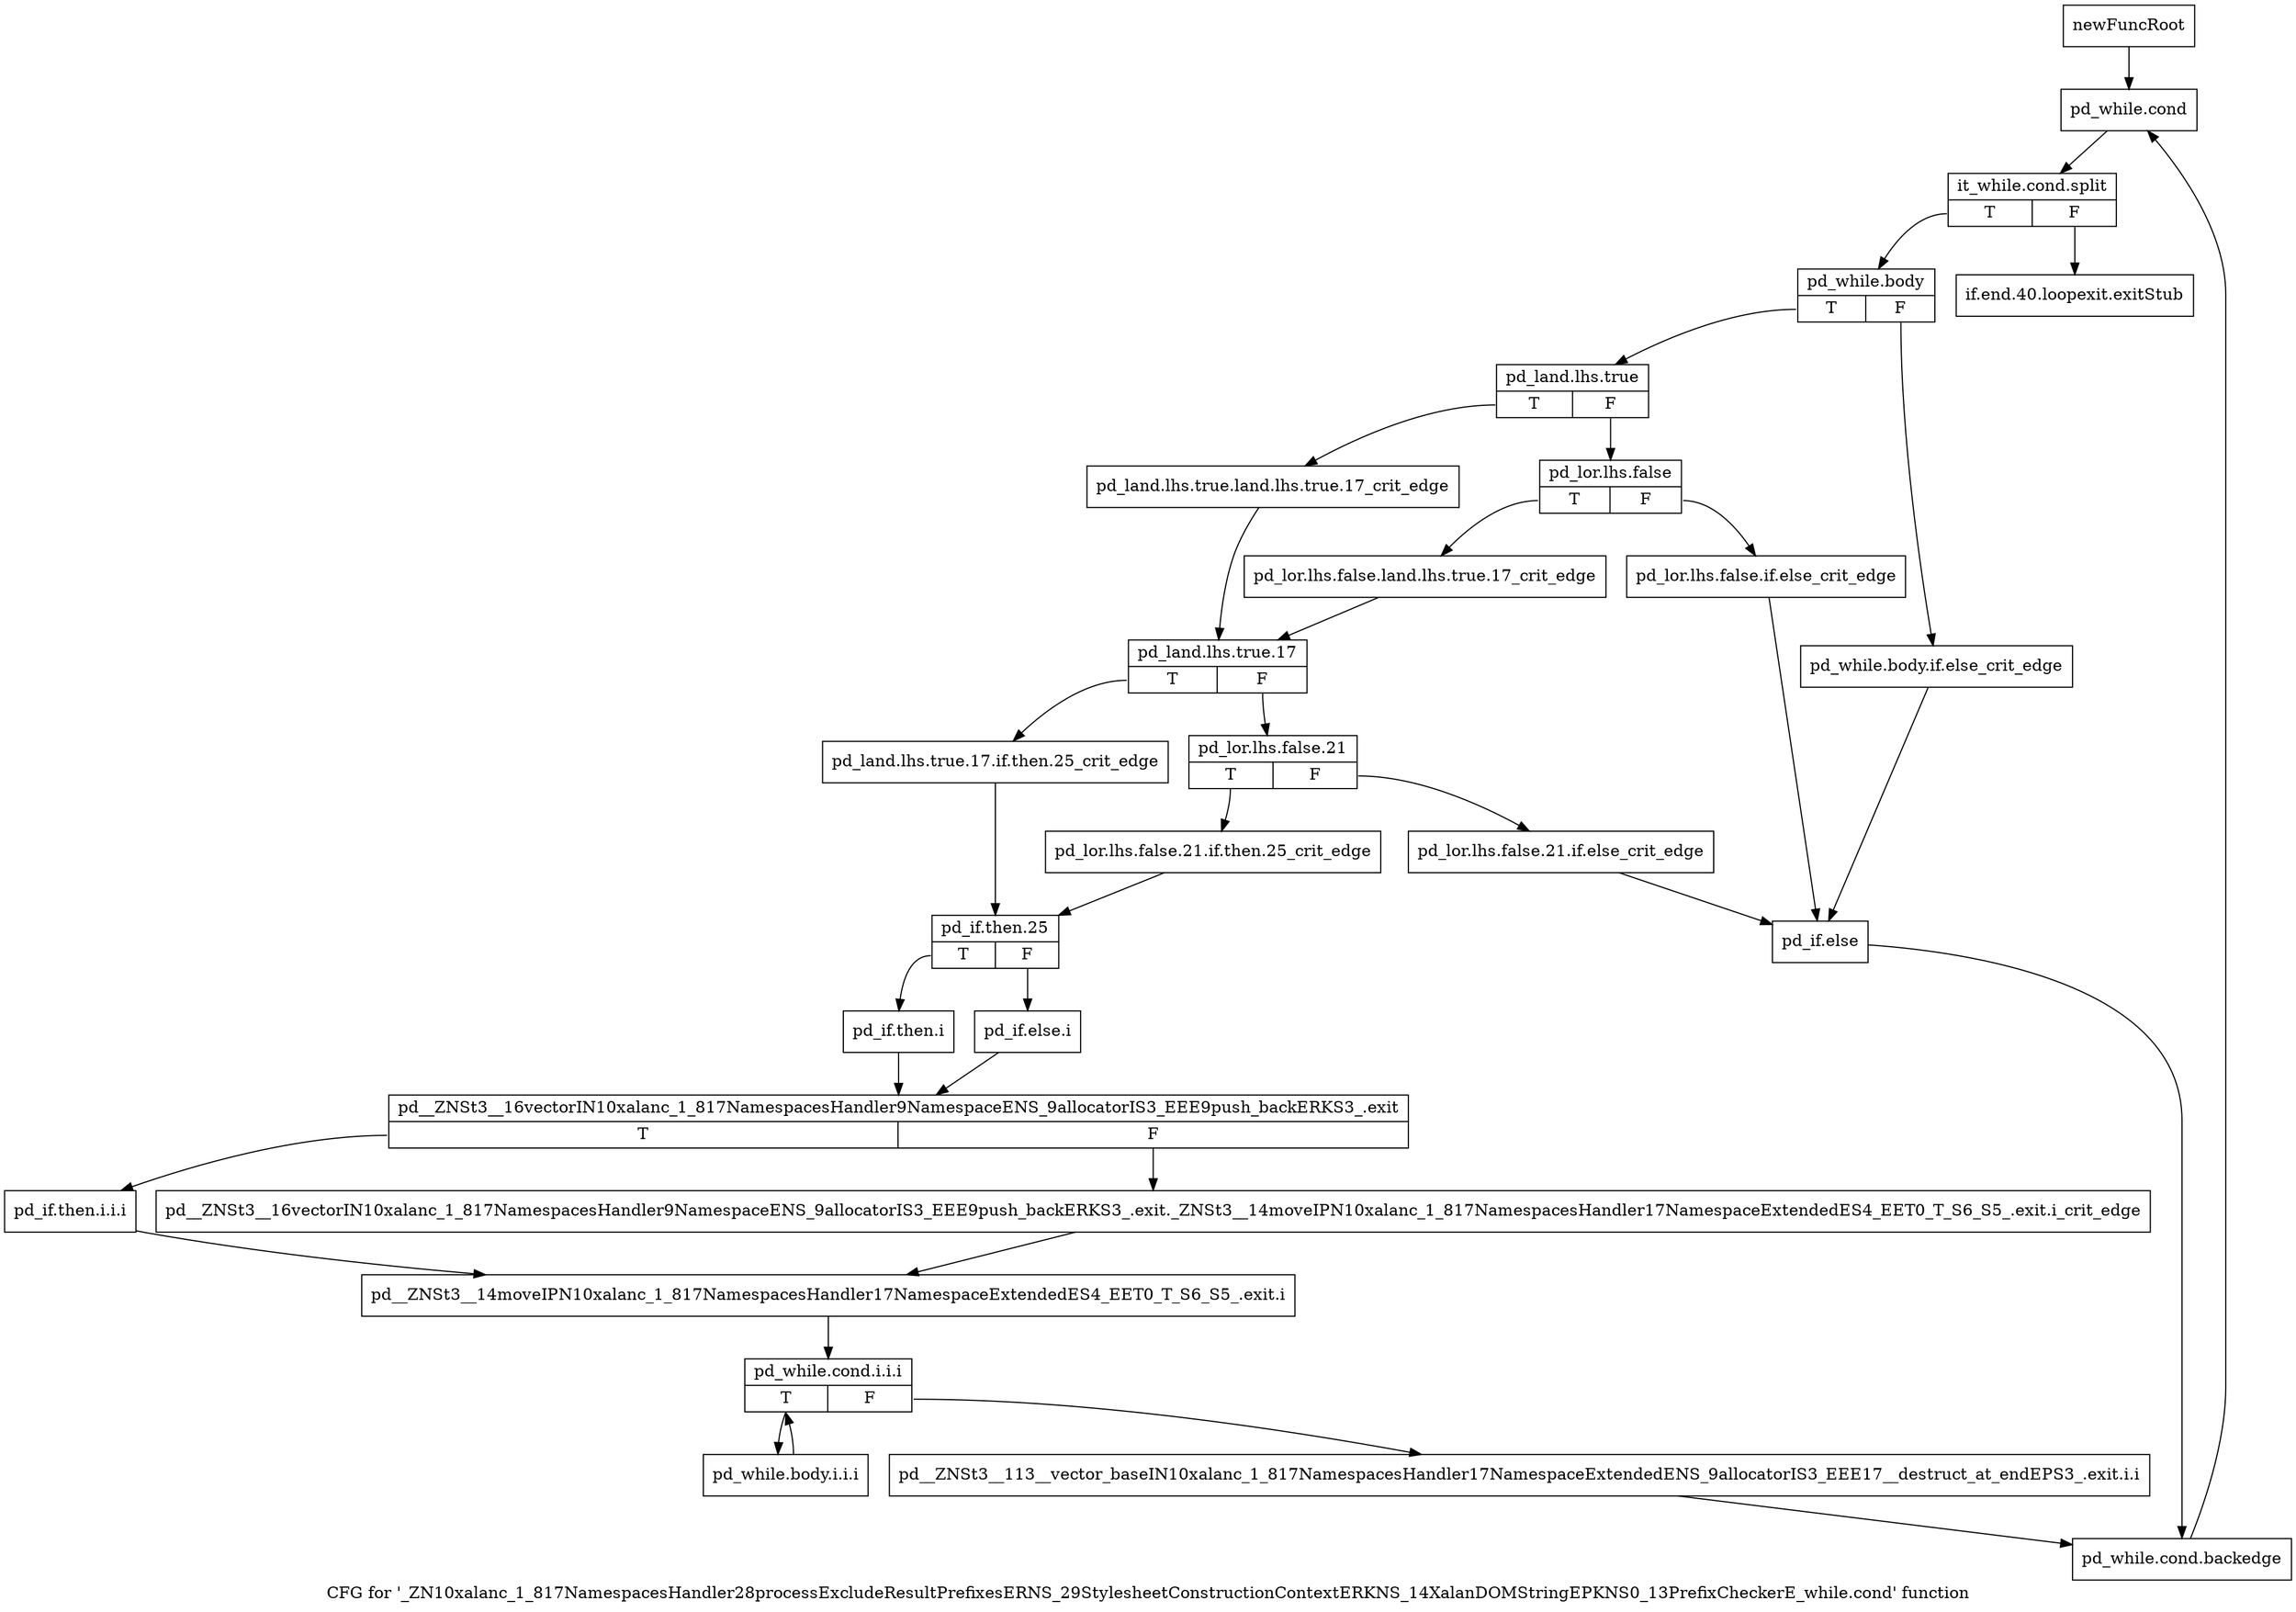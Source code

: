digraph "CFG for '_ZN10xalanc_1_817NamespacesHandler28processExcludeResultPrefixesERNS_29StylesheetConstructionContextERKNS_14XalanDOMStringEPKNS0_13PrefixCheckerE_while.cond' function" {
	label="CFG for '_ZN10xalanc_1_817NamespacesHandler28processExcludeResultPrefixesERNS_29StylesheetConstructionContextERKNS_14XalanDOMStringEPKNS0_13PrefixCheckerE_while.cond' function";

	Node0x9f2d680 [shape=record,label="{newFuncRoot}"];
	Node0x9f2d680 -> Node0x9f5b450;
	Node0x9f5b400 [shape=record,label="{if.end.40.loopexit.exitStub}"];
	Node0x9f5b450 [shape=record,label="{pd_while.cond}"];
	Node0x9f5b450 -> Node0xd0eb880;
	Node0xd0eb880 [shape=record,label="{it_while.cond.split|{<s0>T|<s1>F}}"];
	Node0xd0eb880:s0 -> Node0x9f5b4a0;
	Node0xd0eb880:s1 -> Node0x9f5b400;
	Node0x9f5b4a0 [shape=record,label="{pd_while.body|{<s0>T|<s1>F}}"];
	Node0x9f5b4a0:s0 -> Node0x9f5b540;
	Node0x9f5b4a0:s1 -> Node0x9f5b4f0;
	Node0x9f5b4f0 [shape=record,label="{pd_while.body.if.else_crit_edge}"];
	Node0x9f5b4f0 -> Node0x9f5b7c0;
	Node0x9f5b540 [shape=record,label="{pd_land.lhs.true|{<s0>T|<s1>F}}"];
	Node0x9f5b540:s0 -> Node0x9f5b680;
	Node0x9f5b540:s1 -> Node0x9f5b590;
	Node0x9f5b590 [shape=record,label="{pd_lor.lhs.false|{<s0>T|<s1>F}}"];
	Node0x9f5b590:s0 -> Node0x9f5b630;
	Node0x9f5b590:s1 -> Node0x9f5b5e0;
	Node0x9f5b5e0 [shape=record,label="{pd_lor.lhs.false.if.else_crit_edge}"];
	Node0x9f5b5e0 -> Node0x9f5b7c0;
	Node0x9f5b630 [shape=record,label="{pd_lor.lhs.false.land.lhs.true.17_crit_edge}"];
	Node0x9f5b630 -> Node0x9f5b6d0;
	Node0x9f5b680 [shape=record,label="{pd_land.lhs.true.land.lhs.true.17_crit_edge}"];
	Node0x9f5b680 -> Node0x9f5b6d0;
	Node0x9f5b6d0 [shape=record,label="{pd_land.lhs.true.17|{<s0>T|<s1>F}}"];
	Node0x9f5b6d0:s0 -> Node0x9f5b860;
	Node0x9f5b6d0:s1 -> Node0x9f5b720;
	Node0x9f5b720 [shape=record,label="{pd_lor.lhs.false.21|{<s0>T|<s1>F}}"];
	Node0x9f5b720:s0 -> Node0x9f5b810;
	Node0x9f5b720:s1 -> Node0x9f5b770;
	Node0x9f5b770 [shape=record,label="{pd_lor.lhs.false.21.if.else_crit_edge}"];
	Node0x9f5b770 -> Node0x9f5b7c0;
	Node0x9f5b7c0 [shape=record,label="{pd_if.else}"];
	Node0x9f5b7c0 -> Node0x9f5bb80;
	Node0x9f5b810 [shape=record,label="{pd_lor.lhs.false.21.if.then.25_crit_edge}"];
	Node0x9f5b810 -> Node0x9f5b8b0;
	Node0x9f5b860 [shape=record,label="{pd_land.lhs.true.17.if.then.25_crit_edge}"];
	Node0x9f5b860 -> Node0x9f5b8b0;
	Node0x9f5b8b0 [shape=record,label="{pd_if.then.25|{<s0>T|<s1>F}}"];
	Node0x9f5b8b0:s0 -> Node0x9f5b950;
	Node0x9f5b8b0:s1 -> Node0x9f5b900;
	Node0x9f5b900 [shape=record,label="{pd_if.else.i}"];
	Node0x9f5b900 -> Node0x9f5b9a0;
	Node0x9f5b950 [shape=record,label="{pd_if.then.i}"];
	Node0x9f5b950 -> Node0x9f5b9a0;
	Node0x9f5b9a0 [shape=record,label="{pd__ZNSt3__16vectorIN10xalanc_1_817NamespacesHandler9NamespaceENS_9allocatorIS3_EEE9push_backERKS3_.exit|{<s0>T|<s1>F}}"];
	Node0x9f5b9a0:s0 -> Node0x9f5ba40;
	Node0x9f5b9a0:s1 -> Node0x9f5b9f0;
	Node0x9f5b9f0 [shape=record,label="{pd__ZNSt3__16vectorIN10xalanc_1_817NamespacesHandler9NamespaceENS_9allocatorIS3_EEE9push_backERKS3_.exit._ZNSt3__14moveIPN10xalanc_1_817NamespacesHandler17NamespaceExtendedES4_EET0_T_S6_S5_.exit.i_crit_edge}"];
	Node0x9f5b9f0 -> Node0x9f5ba90;
	Node0x9f5ba40 [shape=record,label="{pd_if.then.i.i.i}"];
	Node0x9f5ba40 -> Node0x9f5ba90;
	Node0x9f5ba90 [shape=record,label="{pd__ZNSt3__14moveIPN10xalanc_1_817NamespacesHandler17NamespaceExtendedES4_EET0_T_S6_S5_.exit.i}"];
	Node0x9f5ba90 -> Node0x9f5bae0;
	Node0x9f5bae0 [shape=record,label="{pd_while.cond.i.i.i|{<s0>T|<s1>F}}"];
	Node0x9f5bae0:s0 -> Node0x9f5bbd0;
	Node0x9f5bae0:s1 -> Node0x9f5bb30;
	Node0x9f5bb30 [shape=record,label="{pd__ZNSt3__113__vector_baseIN10xalanc_1_817NamespacesHandler17NamespaceExtendedENS_9allocatorIS3_EEE17__destruct_at_endEPS3_.exit.i.i}"];
	Node0x9f5bb30 -> Node0x9f5bb80;
	Node0x9f5bb80 [shape=record,label="{pd_while.cond.backedge}"];
	Node0x9f5bb80 -> Node0x9f5b450;
	Node0x9f5bbd0 [shape=record,label="{pd_while.body.i.i.i}"];
	Node0x9f5bbd0 -> Node0x9f5bae0;
}
